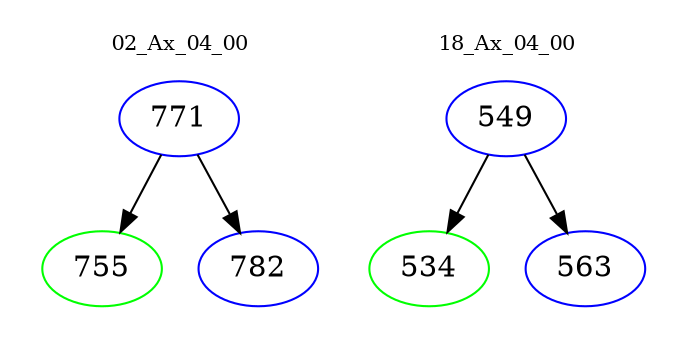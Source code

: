 digraph{
subgraph cluster_0 {
color = white
label = "02_Ax_04_00";
fontsize=10;
T0_771 [label="771", color="blue"]
T0_771 -> T0_755 [color="black"]
T0_755 [label="755", color="green"]
T0_771 -> T0_782 [color="black"]
T0_782 [label="782", color="blue"]
}
subgraph cluster_1 {
color = white
label = "18_Ax_04_00";
fontsize=10;
T1_549 [label="549", color="blue"]
T1_549 -> T1_534 [color="black"]
T1_534 [label="534", color="green"]
T1_549 -> T1_563 [color="black"]
T1_563 [label="563", color="blue"]
}
}
